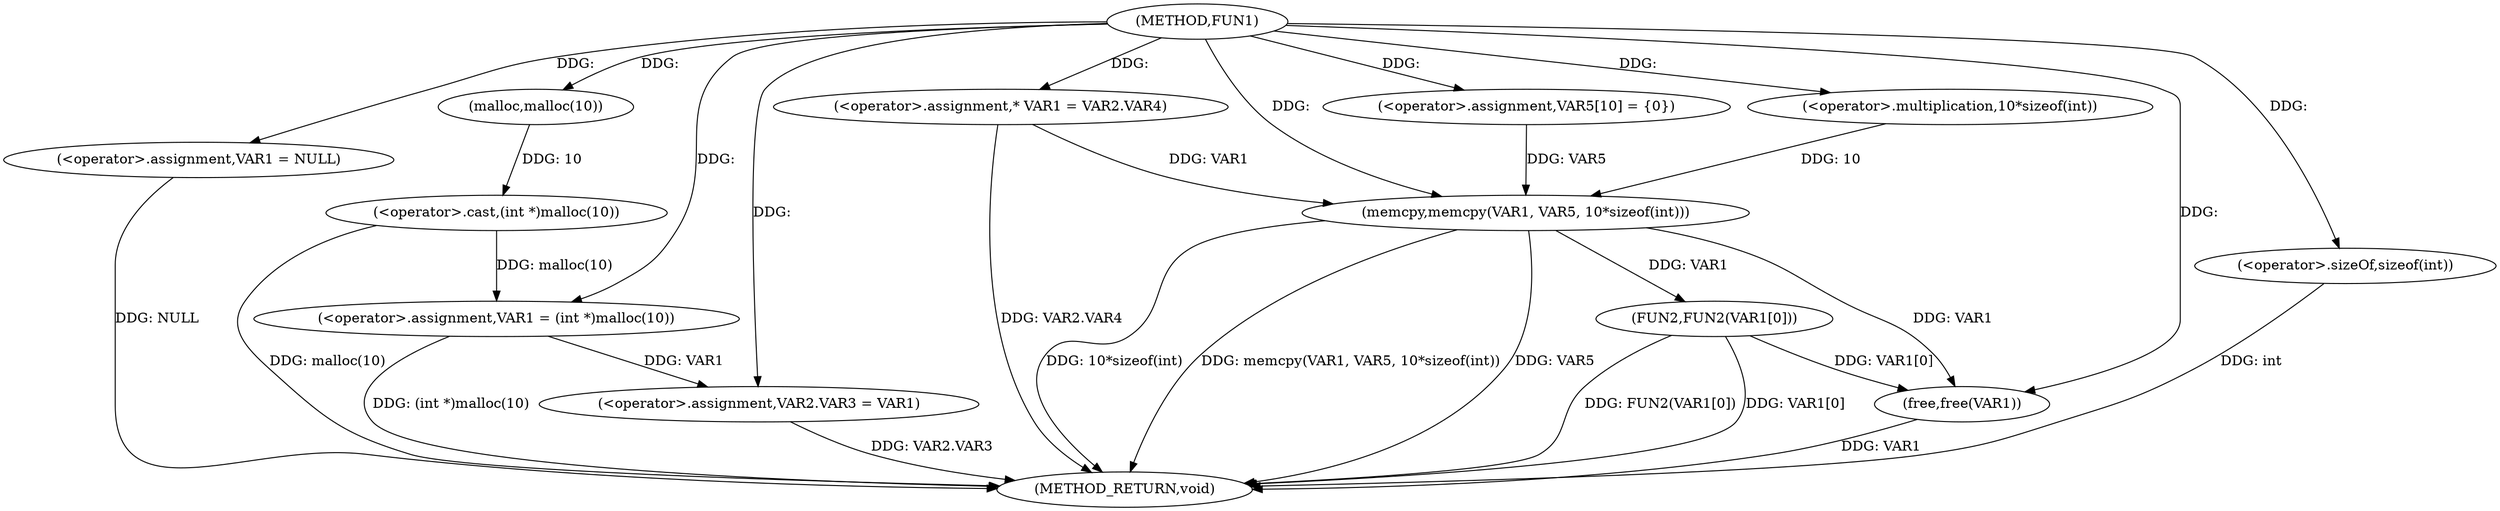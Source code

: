 digraph FUN1 {  
"1000100" [label = "(METHOD,FUN1)" ]
"1000142" [label = "(METHOD_RETURN,void)" ]
"1000104" [label = "(<operator>.assignment,VAR1 = NULL)" ]
"1000107" [label = "(<operator>.assignment,VAR1 = (int *)malloc(10))" ]
"1000109" [label = "(<operator>.cast,(int *)malloc(10))" ]
"1000111" [label = "(malloc,malloc(10))" ]
"1000113" [label = "(<operator>.assignment,VAR2.VAR3 = VAR1)" ]
"1000120" [label = "(<operator>.assignment,* VAR1 = VAR2.VAR4)" ]
"1000127" [label = "(<operator>.assignment,VAR5[10] = {0})" ]
"1000129" [label = "(memcpy,memcpy(VAR1, VAR5, 10*sizeof(int)))" ]
"1000132" [label = "(<operator>.multiplication,10*sizeof(int))" ]
"1000134" [label = "(<operator>.sizeOf,sizeof(int))" ]
"1000136" [label = "(FUN2,FUN2(VAR1[0]))" ]
"1000140" [label = "(free,free(VAR1))" ]
  "1000113" -> "1000142"  [ label = "DDG: VAR2.VAR3"] 
  "1000109" -> "1000142"  [ label = "DDG: malloc(10)"] 
  "1000129" -> "1000142"  [ label = "DDG: VAR5"] 
  "1000129" -> "1000142"  [ label = "DDG: 10*sizeof(int)"] 
  "1000140" -> "1000142"  [ label = "DDG: VAR1"] 
  "1000129" -> "1000142"  [ label = "DDG: memcpy(VAR1, VAR5, 10*sizeof(int))"] 
  "1000134" -> "1000142"  [ label = "DDG: int"] 
  "1000136" -> "1000142"  [ label = "DDG: FUN2(VAR1[0])"] 
  "1000120" -> "1000142"  [ label = "DDG: VAR2.VAR4"] 
  "1000136" -> "1000142"  [ label = "DDG: VAR1[0]"] 
  "1000104" -> "1000142"  [ label = "DDG: NULL"] 
  "1000107" -> "1000142"  [ label = "DDG: (int *)malloc(10)"] 
  "1000100" -> "1000104"  [ label = "DDG: "] 
  "1000109" -> "1000107"  [ label = "DDG: malloc(10)"] 
  "1000100" -> "1000107"  [ label = "DDG: "] 
  "1000111" -> "1000109"  [ label = "DDG: 10"] 
  "1000100" -> "1000111"  [ label = "DDG: "] 
  "1000107" -> "1000113"  [ label = "DDG: VAR1"] 
  "1000100" -> "1000113"  [ label = "DDG: "] 
  "1000100" -> "1000120"  [ label = "DDG: "] 
  "1000100" -> "1000127"  [ label = "DDG: "] 
  "1000120" -> "1000129"  [ label = "DDG: VAR1"] 
  "1000100" -> "1000129"  [ label = "DDG: "] 
  "1000127" -> "1000129"  [ label = "DDG: VAR5"] 
  "1000132" -> "1000129"  [ label = "DDG: 10"] 
  "1000100" -> "1000132"  [ label = "DDG: "] 
  "1000100" -> "1000134"  [ label = "DDG: "] 
  "1000129" -> "1000136"  [ label = "DDG: VAR1"] 
  "1000129" -> "1000140"  [ label = "DDG: VAR1"] 
  "1000136" -> "1000140"  [ label = "DDG: VAR1[0]"] 
  "1000100" -> "1000140"  [ label = "DDG: "] 
}
